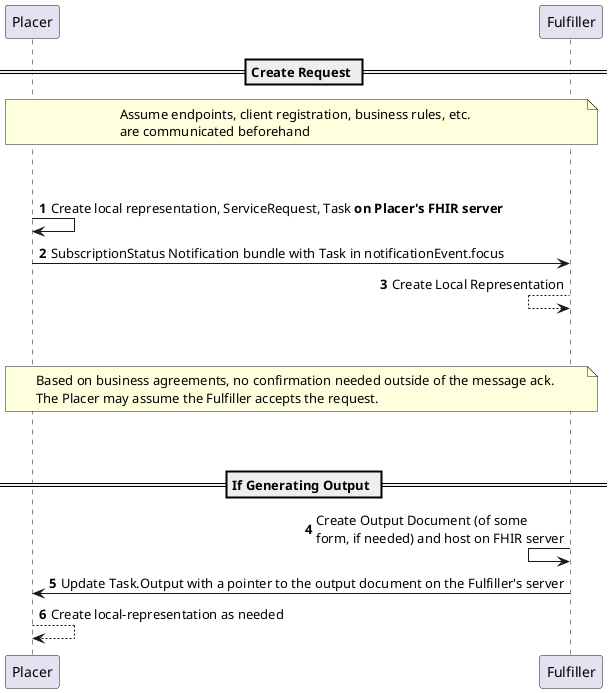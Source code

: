 @startuml

'skinparam svgDimensionStyle false
autonumber

== Create Request ==

note over Placer,Fulfiller
Assume endpoints, client registration, business rules, etc. 
are communicated beforehand
end note

||45||

Placer -> Placer : Create local representation, ServiceRequest, Task **on Placer's FHIR server**

Placer -> Fulfiller : SubscriptionStatus Notification bundle with Task in notificationEvent.focus

Fulfiller <-- Fulfiller: Create Local Representation

||45||

note over Placer,Fulfiller
Based on business agreements, no confirmation needed outside of the message ack. 
The Placer may assume the Fulfiller accepts the request. 
end note

||45||

== If Generating Output == 

Fulfiller <- Fulfiller : Create Output Document (of some\nform, if needed) and host on FHIR server

Fulfiller -> Placer : Update Task.Output with a pointer to the output document on the Fulfiller's server

Placer --> Placer : Create local-representation as needed

@enduml
